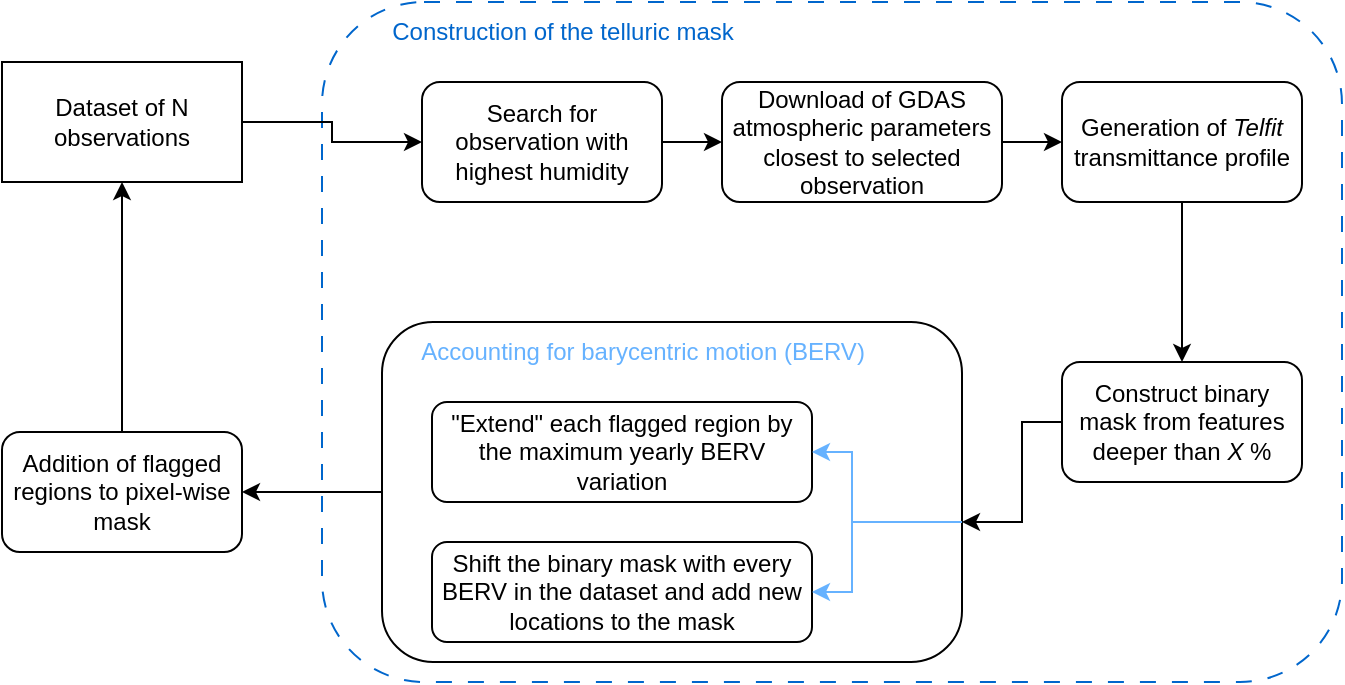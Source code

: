 <mxfile version="26.2.5">
  <diagram name="Page-1" id="DHj4D6ZSN1tcyYO8UwVM">
    <mxGraphModel dx="1088" dy="550" grid="1" gridSize="10" guides="1" tooltips="1" connect="1" arrows="1" fold="1" page="1" pageScale="1" pageWidth="800" pageHeight="450" math="0" shadow="0">
      <root>
        <mxCell id="0" />
        <mxCell id="1" parent="0" />
        <mxCell id="F-0sIi18hf1uoO0KOUDm-18" value="" style="rounded=1;whiteSpace=wrap;html=1;strokeColor=#0066CC;dashed=1;dashPattern=8 8;" vertex="1" parent="1">
          <mxGeometry x="180" y="40" width="510" height="340" as="geometry" />
        </mxCell>
        <mxCell id="F-0sIi18hf1uoO0KOUDm-3" value="" style="edgeStyle=orthogonalEdgeStyle;rounded=0;orthogonalLoop=1;jettySize=auto;html=1;" edge="1" parent="1" source="F-0sIi18hf1uoO0KOUDm-1" target="F-0sIi18hf1uoO0KOUDm-2">
          <mxGeometry relative="1" as="geometry" />
        </mxCell>
        <mxCell id="F-0sIi18hf1uoO0KOUDm-1" value="Dataset of N observations" style="whiteSpace=wrap;html=1;" vertex="1" parent="1">
          <mxGeometry x="20" y="70" width="120" height="60" as="geometry" />
        </mxCell>
        <mxCell id="F-0sIi18hf1uoO0KOUDm-5" value="" style="edgeStyle=orthogonalEdgeStyle;rounded=0;orthogonalLoop=1;jettySize=auto;html=1;" edge="1" parent="1" source="F-0sIi18hf1uoO0KOUDm-2" target="F-0sIi18hf1uoO0KOUDm-4">
          <mxGeometry relative="1" as="geometry" />
        </mxCell>
        <mxCell id="F-0sIi18hf1uoO0KOUDm-2" value="Search for observation with highest humidity" style="rounded=1;whiteSpace=wrap;html=1;" vertex="1" parent="1">
          <mxGeometry x="230" y="80" width="120" height="60" as="geometry" />
        </mxCell>
        <mxCell id="F-0sIi18hf1uoO0KOUDm-7" value="" style="edgeStyle=orthogonalEdgeStyle;rounded=0;orthogonalLoop=1;jettySize=auto;html=1;" edge="1" parent="1" source="F-0sIi18hf1uoO0KOUDm-4" target="F-0sIi18hf1uoO0KOUDm-6">
          <mxGeometry relative="1" as="geometry" />
        </mxCell>
        <mxCell id="F-0sIi18hf1uoO0KOUDm-4" value="Download of GDAS atmospheric parameters closest to selected observation" style="rounded=1;whiteSpace=wrap;html=1;" vertex="1" parent="1">
          <mxGeometry x="380" y="80" width="140" height="60" as="geometry" />
        </mxCell>
        <mxCell id="F-0sIi18hf1uoO0KOUDm-9" value="" style="edgeStyle=orthogonalEdgeStyle;rounded=0;orthogonalLoop=1;jettySize=auto;html=1;" edge="1" parent="1" source="F-0sIi18hf1uoO0KOUDm-6" target="F-0sIi18hf1uoO0KOUDm-8">
          <mxGeometry relative="1" as="geometry" />
        </mxCell>
        <mxCell id="F-0sIi18hf1uoO0KOUDm-6" value="Generation of &lt;i&gt;Telfit &lt;/i&gt;transmittance profile" style="rounded=1;whiteSpace=wrap;html=1;" vertex="1" parent="1">
          <mxGeometry x="550" y="80" width="120" height="60" as="geometry" />
        </mxCell>
        <mxCell id="F-0sIi18hf1uoO0KOUDm-11" value="" style="edgeStyle=orthogonalEdgeStyle;rounded=0;orthogonalLoop=1;jettySize=auto;html=1;" edge="1" parent="1" source="F-0sIi18hf1uoO0KOUDm-8" target="F-0sIi18hf1uoO0KOUDm-10">
          <mxGeometry relative="1" as="geometry">
            <Array as="points">
              <mxPoint x="530" y="250" />
              <mxPoint x="530" y="300" />
            </Array>
          </mxGeometry>
        </mxCell>
        <mxCell id="F-0sIi18hf1uoO0KOUDm-8" value="Construct binary mask from features deeper than &lt;i&gt;X &lt;/i&gt;%" style="rounded=1;whiteSpace=wrap;html=1;" vertex="1" parent="1">
          <mxGeometry x="550" y="220" width="120" height="60" as="geometry" />
        </mxCell>
        <mxCell id="F-0sIi18hf1uoO0KOUDm-10" value="" style="rounded=1;whiteSpace=wrap;html=1;" vertex="1" parent="1">
          <mxGeometry x="210" y="200" width="290" height="170" as="geometry" />
        </mxCell>
        <mxCell id="F-0sIi18hf1uoO0KOUDm-13" value="&quot;Extend&quot; each flagged region by the maximum yearly BERV variation" style="rounded=1;whiteSpace=wrap;html=1;" vertex="1" parent="1">
          <mxGeometry x="235" y="240" width="190" height="50" as="geometry" />
        </mxCell>
        <mxCell id="F-0sIi18hf1uoO0KOUDm-14" value="Shift the binary mask with every BERV in the dataset and add new locations to the mask" style="rounded=1;whiteSpace=wrap;html=1;" vertex="1" parent="1">
          <mxGeometry x="235" y="310" width="190" height="50" as="geometry" />
        </mxCell>
        <mxCell id="F-0sIi18hf1uoO0KOUDm-17" value="" style="group" vertex="1" connectable="0" parent="1">
          <mxGeometry x="445" y="265" width="55" height="70" as="geometry" />
        </mxCell>
        <mxCell id="F-0sIi18hf1uoO0KOUDm-15" style="edgeStyle=orthogonalEdgeStyle;rounded=0;orthogonalLoop=1;jettySize=auto;html=1;entryX=1;entryY=0.5;entryDx=0;entryDy=0;strokeColor=#66B2FF;" edge="1" parent="F-0sIi18hf1uoO0KOUDm-17" target="F-0sIi18hf1uoO0KOUDm-13">
          <mxGeometry relative="1" as="geometry">
            <mxPoint x="55" y="35" as="sourcePoint" />
            <Array as="points">
              <mxPoint x="55" y="35" />
              <mxPoint y="35" />
              <mxPoint />
            </Array>
          </mxGeometry>
        </mxCell>
        <mxCell id="F-0sIi18hf1uoO0KOUDm-16" style="edgeStyle=orthogonalEdgeStyle;rounded=0;orthogonalLoop=1;jettySize=auto;html=1;fillColor=#3333FF;strokeColor=#66B2FF;" edge="1" parent="F-0sIi18hf1uoO0KOUDm-17" target="F-0sIi18hf1uoO0KOUDm-14">
          <mxGeometry relative="1" as="geometry">
            <mxPoint x="55" y="35" as="sourcePoint" />
            <Array as="points">
              <mxPoint x="55" y="35" />
              <mxPoint y="35" />
              <mxPoint y="70" />
            </Array>
          </mxGeometry>
        </mxCell>
        <mxCell id="F-0sIi18hf1uoO0KOUDm-19" value="&lt;span style=&quot;color: rgb(0, 102, 204);&quot;&gt;Construction of the telluric mask&lt;/span&gt;" style="text;html=1;align=center;verticalAlign=middle;resizable=0;points=[];autosize=1;strokeColor=none;fillColor=none;" vertex="1" parent="1">
          <mxGeometry x="205" y="40" width="190" height="30" as="geometry" />
        </mxCell>
        <mxCell id="F-0sIi18hf1uoO0KOUDm-21" value="&lt;span style=&quot;color: rgb(102, 178, 255);&quot;&gt;Accounting for barycentric motion (BERV)&lt;/span&gt;" style="text;html=1;align=center;verticalAlign=middle;resizable=0;points=[];autosize=1;strokeColor=none;fillColor=none;" vertex="1" parent="1">
          <mxGeometry x="220" y="200" width="240" height="30" as="geometry" />
        </mxCell>
        <mxCell id="F-0sIi18hf1uoO0KOUDm-23" style="edgeStyle=orthogonalEdgeStyle;rounded=0;orthogonalLoop=1;jettySize=auto;html=1;entryX=0.5;entryY=1;entryDx=0;entryDy=0;" edge="1" parent="1" source="F-0sIi18hf1uoO0KOUDm-22" target="F-0sIi18hf1uoO0KOUDm-1">
          <mxGeometry relative="1" as="geometry" />
        </mxCell>
        <mxCell id="F-0sIi18hf1uoO0KOUDm-22" value="Addition of flagged regions to pixel-wise mask" style="rounded=1;whiteSpace=wrap;html=1;" vertex="1" parent="1">
          <mxGeometry x="20" y="255" width="120" height="60" as="geometry" />
        </mxCell>
        <mxCell id="F-0sIi18hf1uoO0KOUDm-24" style="edgeStyle=orthogonalEdgeStyle;rounded=0;orthogonalLoop=1;jettySize=auto;html=1;entryX=1;entryY=0.5;entryDx=0;entryDy=0;" edge="1" parent="1" source="F-0sIi18hf1uoO0KOUDm-10" target="F-0sIi18hf1uoO0KOUDm-22">
          <mxGeometry relative="1" as="geometry" />
        </mxCell>
      </root>
    </mxGraphModel>
  </diagram>
</mxfile>
